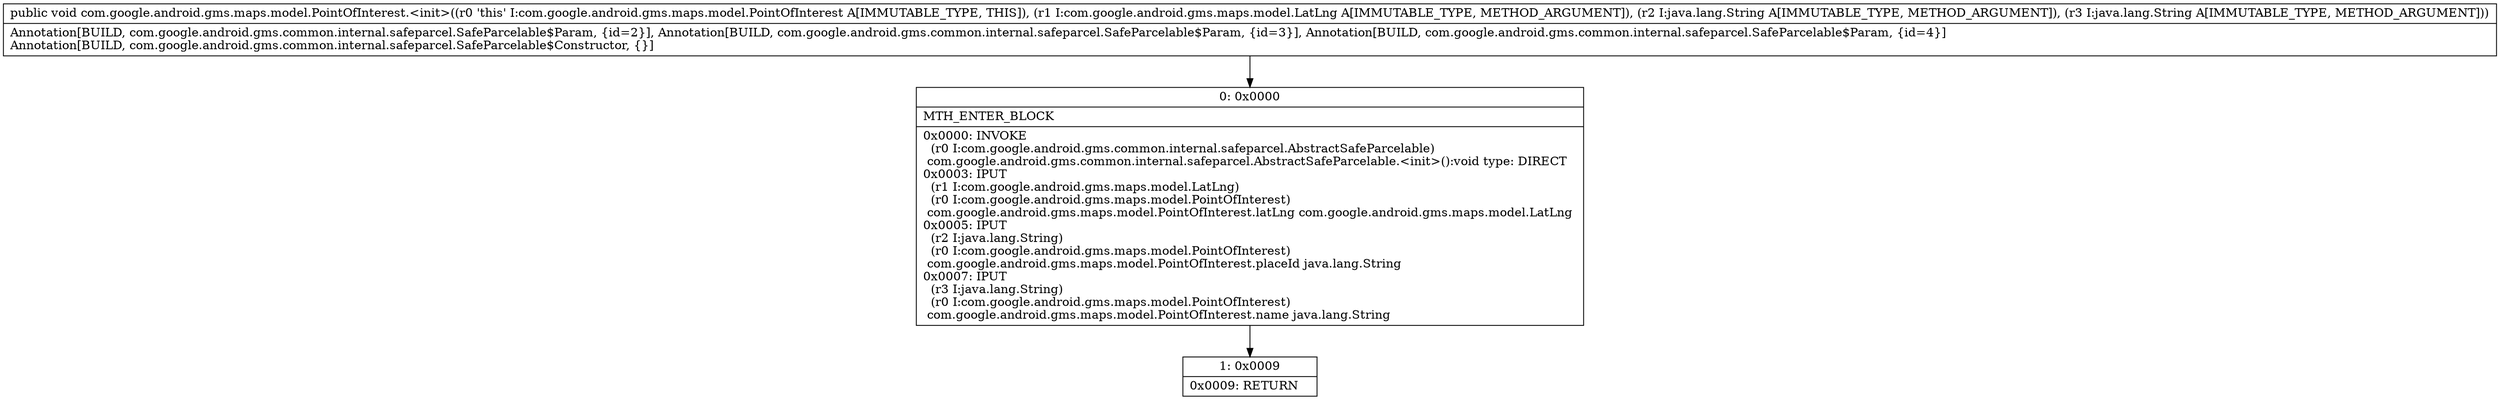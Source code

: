 digraph "CFG forcom.google.android.gms.maps.model.PointOfInterest.\<init\>(Lcom\/google\/android\/gms\/maps\/model\/LatLng;Ljava\/lang\/String;Ljava\/lang\/String;)V" {
Node_0 [shape=record,label="{0\:\ 0x0000|MTH_ENTER_BLOCK\l|0x0000: INVOKE  \l  (r0 I:com.google.android.gms.common.internal.safeparcel.AbstractSafeParcelable)\l com.google.android.gms.common.internal.safeparcel.AbstractSafeParcelable.\<init\>():void type: DIRECT \l0x0003: IPUT  \l  (r1 I:com.google.android.gms.maps.model.LatLng)\l  (r0 I:com.google.android.gms.maps.model.PointOfInterest)\l com.google.android.gms.maps.model.PointOfInterest.latLng com.google.android.gms.maps.model.LatLng \l0x0005: IPUT  \l  (r2 I:java.lang.String)\l  (r0 I:com.google.android.gms.maps.model.PointOfInterest)\l com.google.android.gms.maps.model.PointOfInterest.placeId java.lang.String \l0x0007: IPUT  \l  (r3 I:java.lang.String)\l  (r0 I:com.google.android.gms.maps.model.PointOfInterest)\l com.google.android.gms.maps.model.PointOfInterest.name java.lang.String \l}"];
Node_1 [shape=record,label="{1\:\ 0x0009|0x0009: RETURN   \l}"];
MethodNode[shape=record,label="{public void com.google.android.gms.maps.model.PointOfInterest.\<init\>((r0 'this' I:com.google.android.gms.maps.model.PointOfInterest A[IMMUTABLE_TYPE, THIS]), (r1 I:com.google.android.gms.maps.model.LatLng A[IMMUTABLE_TYPE, METHOD_ARGUMENT]), (r2 I:java.lang.String A[IMMUTABLE_TYPE, METHOD_ARGUMENT]), (r3 I:java.lang.String A[IMMUTABLE_TYPE, METHOD_ARGUMENT]))  | Annotation[BUILD, com.google.android.gms.common.internal.safeparcel.SafeParcelable$Param, \{id=2\}], Annotation[BUILD, com.google.android.gms.common.internal.safeparcel.SafeParcelable$Param, \{id=3\}], Annotation[BUILD, com.google.android.gms.common.internal.safeparcel.SafeParcelable$Param, \{id=4\}]\lAnnotation[BUILD, com.google.android.gms.common.internal.safeparcel.SafeParcelable$Constructor, \{\}]\l}"];
MethodNode -> Node_0;
Node_0 -> Node_1;
}

